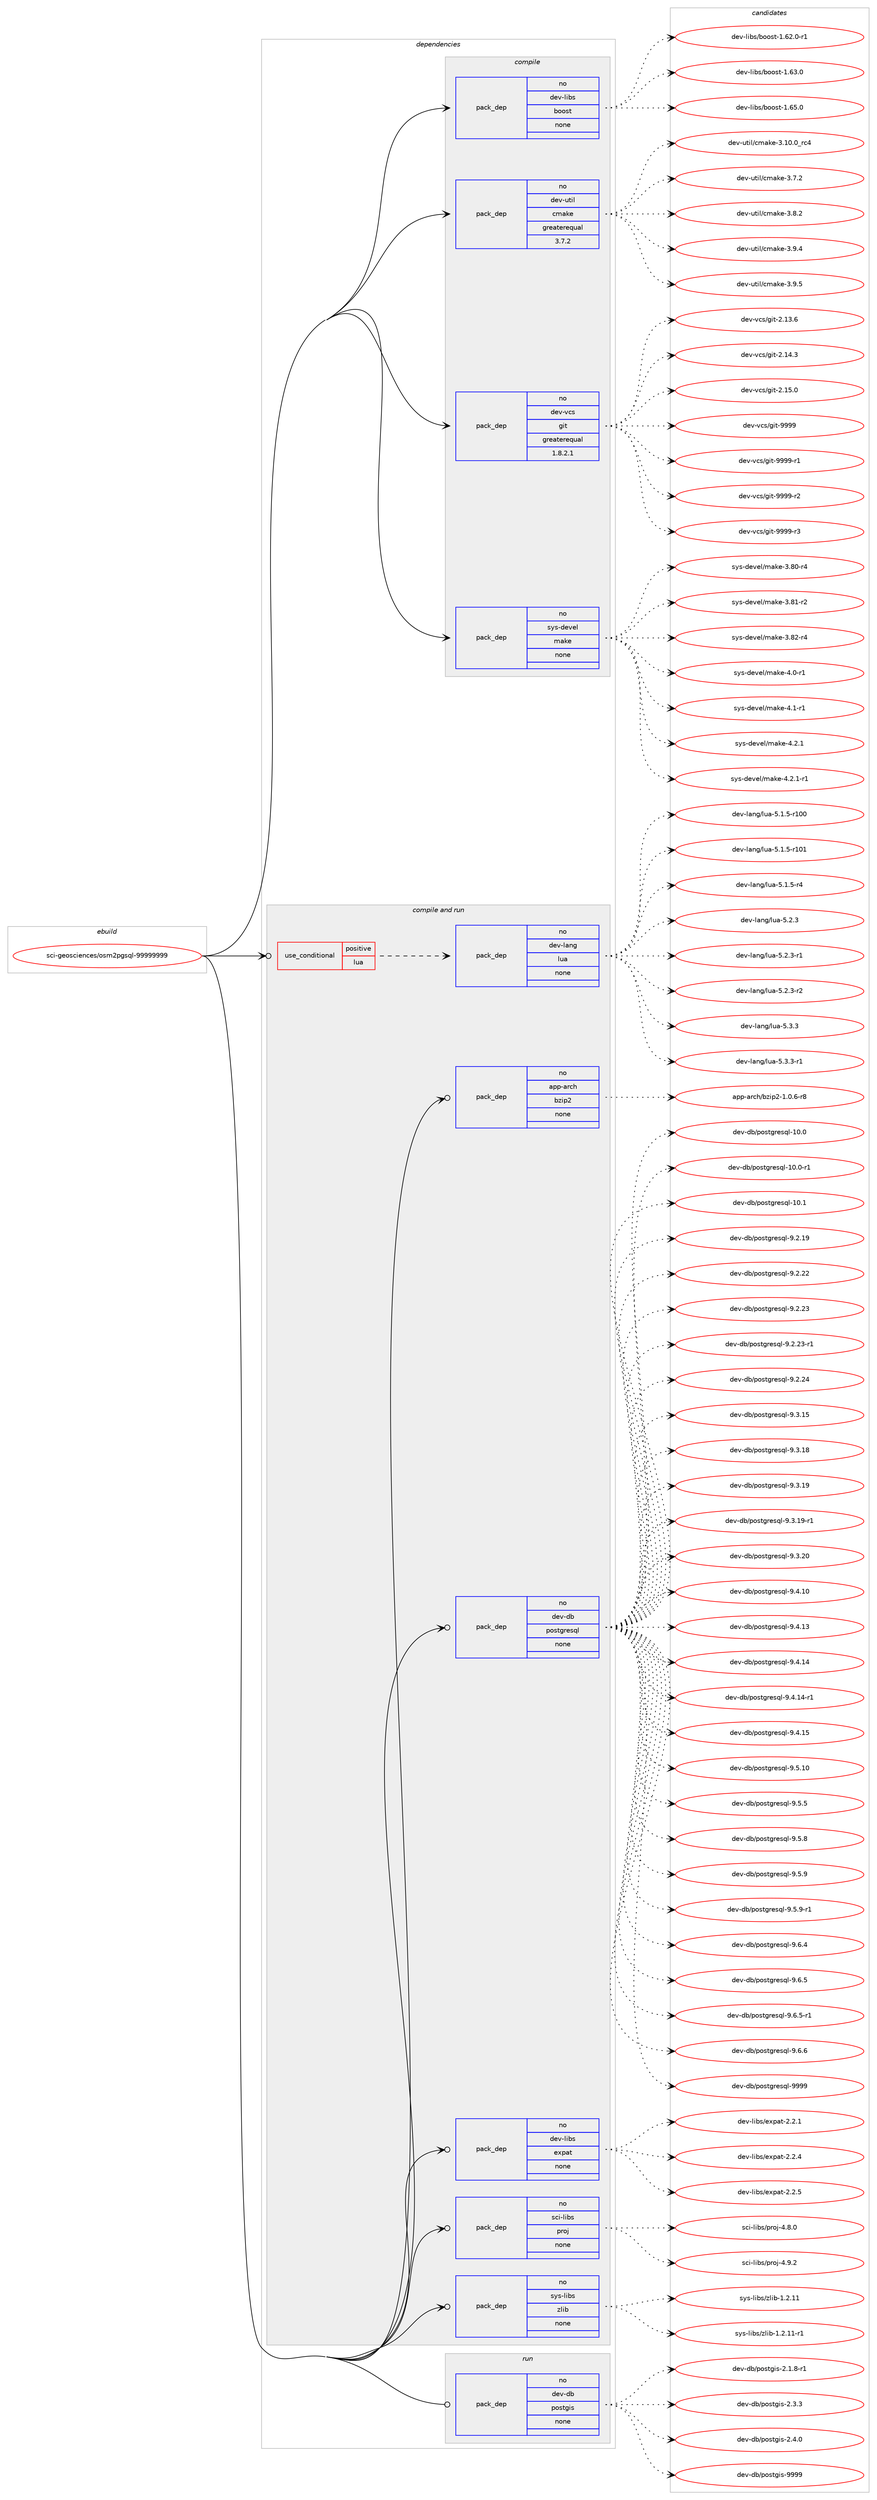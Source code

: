 digraph prolog {

# *************
# Graph options
# *************

newrank=true;
concentrate=true;
compound=true;
graph [rankdir=LR,fontname=Helvetica,fontsize=10,ranksep=1.5];#, ranksep=2.5, nodesep=0.2];
edge  [arrowhead=vee];
node  [fontname=Helvetica,fontsize=10];

# **********
# The ebuild
# **********

subgraph cluster_leftcol {
color=gray;
rank=same;
label=<<i>ebuild</i>>;
id [label="sci-geosciences/osm2pgsql-99999999", color=red, width=4, href="../sci-geosciences/osm2pgsql-99999999.svg"];
}

# ****************
# The dependencies
# ****************

subgraph cluster_midcol {
color=gray;
label=<<i>dependencies</i>>;
subgraph cluster_compile {
fillcolor="#eeeeee";
style=filled;
label=<<i>compile</i>>;
subgraph pack331606 {
dependency449450 [label=<<TABLE BORDER="0" CELLBORDER="1" CELLSPACING="0" CELLPADDING="4" WIDTH="220"><TR><TD ROWSPAN="6" CELLPADDING="30">pack_dep</TD></TR><TR><TD WIDTH="110">no</TD></TR><TR><TD>dev-libs</TD></TR><TR><TD>boost</TD></TR><TR><TD>none</TD></TR><TR><TD></TD></TR></TABLE>>, shape=none, color=blue];
}
id:e -> dependency449450:w [weight=20,style="solid",arrowhead="vee"];
subgraph pack331607 {
dependency449451 [label=<<TABLE BORDER="0" CELLBORDER="1" CELLSPACING="0" CELLPADDING="4" WIDTH="220"><TR><TD ROWSPAN="6" CELLPADDING="30">pack_dep</TD></TR><TR><TD WIDTH="110">no</TD></TR><TR><TD>dev-util</TD></TR><TR><TD>cmake</TD></TR><TR><TD>greaterequal</TD></TR><TR><TD>3.7.2</TD></TR></TABLE>>, shape=none, color=blue];
}
id:e -> dependency449451:w [weight=20,style="solid",arrowhead="vee"];
subgraph pack331608 {
dependency449452 [label=<<TABLE BORDER="0" CELLBORDER="1" CELLSPACING="0" CELLPADDING="4" WIDTH="220"><TR><TD ROWSPAN="6" CELLPADDING="30">pack_dep</TD></TR><TR><TD WIDTH="110">no</TD></TR><TR><TD>dev-vcs</TD></TR><TR><TD>git</TD></TR><TR><TD>greaterequal</TD></TR><TR><TD>1.8.2.1</TD></TR></TABLE>>, shape=none, color=blue];
}
id:e -> dependency449452:w [weight=20,style="solid",arrowhead="vee"];
subgraph pack331609 {
dependency449453 [label=<<TABLE BORDER="0" CELLBORDER="1" CELLSPACING="0" CELLPADDING="4" WIDTH="220"><TR><TD ROWSPAN="6" CELLPADDING="30">pack_dep</TD></TR><TR><TD WIDTH="110">no</TD></TR><TR><TD>sys-devel</TD></TR><TR><TD>make</TD></TR><TR><TD>none</TD></TR><TR><TD></TD></TR></TABLE>>, shape=none, color=blue];
}
id:e -> dependency449453:w [weight=20,style="solid",arrowhead="vee"];
}
subgraph cluster_compileandrun {
fillcolor="#eeeeee";
style=filled;
label=<<i>compile and run</i>>;
subgraph cond110021 {
dependency449454 [label=<<TABLE BORDER="0" CELLBORDER="1" CELLSPACING="0" CELLPADDING="4"><TR><TD ROWSPAN="3" CELLPADDING="10">use_conditional</TD></TR><TR><TD>positive</TD></TR><TR><TD>lua</TD></TR></TABLE>>, shape=none, color=red];
subgraph pack331610 {
dependency449455 [label=<<TABLE BORDER="0" CELLBORDER="1" CELLSPACING="0" CELLPADDING="4" WIDTH="220"><TR><TD ROWSPAN="6" CELLPADDING="30">pack_dep</TD></TR><TR><TD WIDTH="110">no</TD></TR><TR><TD>dev-lang</TD></TR><TR><TD>lua</TD></TR><TR><TD>none</TD></TR><TR><TD></TD></TR></TABLE>>, shape=none, color=blue];
}
dependency449454:e -> dependency449455:w [weight=20,style="dashed",arrowhead="vee"];
}
id:e -> dependency449454:w [weight=20,style="solid",arrowhead="odotvee"];
subgraph pack331611 {
dependency449456 [label=<<TABLE BORDER="0" CELLBORDER="1" CELLSPACING="0" CELLPADDING="4" WIDTH="220"><TR><TD ROWSPAN="6" CELLPADDING="30">pack_dep</TD></TR><TR><TD WIDTH="110">no</TD></TR><TR><TD>app-arch</TD></TR><TR><TD>bzip2</TD></TR><TR><TD>none</TD></TR><TR><TD></TD></TR></TABLE>>, shape=none, color=blue];
}
id:e -> dependency449456:w [weight=20,style="solid",arrowhead="odotvee"];
subgraph pack331612 {
dependency449457 [label=<<TABLE BORDER="0" CELLBORDER="1" CELLSPACING="0" CELLPADDING="4" WIDTH="220"><TR><TD ROWSPAN="6" CELLPADDING="30">pack_dep</TD></TR><TR><TD WIDTH="110">no</TD></TR><TR><TD>dev-db</TD></TR><TR><TD>postgresql</TD></TR><TR><TD>none</TD></TR><TR><TD></TD></TR></TABLE>>, shape=none, color=blue];
}
id:e -> dependency449457:w [weight=20,style="solid",arrowhead="odotvee"];
subgraph pack331613 {
dependency449458 [label=<<TABLE BORDER="0" CELLBORDER="1" CELLSPACING="0" CELLPADDING="4" WIDTH="220"><TR><TD ROWSPAN="6" CELLPADDING="30">pack_dep</TD></TR><TR><TD WIDTH="110">no</TD></TR><TR><TD>dev-libs</TD></TR><TR><TD>expat</TD></TR><TR><TD>none</TD></TR><TR><TD></TD></TR></TABLE>>, shape=none, color=blue];
}
id:e -> dependency449458:w [weight=20,style="solid",arrowhead="odotvee"];
subgraph pack331614 {
dependency449459 [label=<<TABLE BORDER="0" CELLBORDER="1" CELLSPACING="0" CELLPADDING="4" WIDTH="220"><TR><TD ROWSPAN="6" CELLPADDING="30">pack_dep</TD></TR><TR><TD WIDTH="110">no</TD></TR><TR><TD>sci-libs</TD></TR><TR><TD>proj</TD></TR><TR><TD>none</TD></TR><TR><TD></TD></TR></TABLE>>, shape=none, color=blue];
}
id:e -> dependency449459:w [weight=20,style="solid",arrowhead="odotvee"];
subgraph pack331615 {
dependency449460 [label=<<TABLE BORDER="0" CELLBORDER="1" CELLSPACING="0" CELLPADDING="4" WIDTH="220"><TR><TD ROWSPAN="6" CELLPADDING="30">pack_dep</TD></TR><TR><TD WIDTH="110">no</TD></TR><TR><TD>sys-libs</TD></TR><TR><TD>zlib</TD></TR><TR><TD>none</TD></TR><TR><TD></TD></TR></TABLE>>, shape=none, color=blue];
}
id:e -> dependency449460:w [weight=20,style="solid",arrowhead="odotvee"];
}
subgraph cluster_run {
fillcolor="#eeeeee";
style=filled;
label=<<i>run</i>>;
subgraph pack331616 {
dependency449461 [label=<<TABLE BORDER="0" CELLBORDER="1" CELLSPACING="0" CELLPADDING="4" WIDTH="220"><TR><TD ROWSPAN="6" CELLPADDING="30">pack_dep</TD></TR><TR><TD WIDTH="110">no</TD></TR><TR><TD>dev-db</TD></TR><TR><TD>postgis</TD></TR><TR><TD>none</TD></TR><TR><TD></TD></TR></TABLE>>, shape=none, color=blue];
}
id:e -> dependency449461:w [weight=20,style="solid",arrowhead="odot"];
}
}

# **************
# The candidates
# **************

subgraph cluster_choices {
rank=same;
color=gray;
label=<<i>candidates</i>>;

subgraph choice331606 {
color=black;
nodesep=1;
choice10010111845108105981154798111111115116454946545046484511449 [label="dev-libs/boost-1.62.0-r1", color=red, width=4,href="../dev-libs/boost-1.62.0-r1.svg"];
choice1001011184510810598115479811111111511645494654514648 [label="dev-libs/boost-1.63.0", color=red, width=4,href="../dev-libs/boost-1.63.0.svg"];
choice1001011184510810598115479811111111511645494654534648 [label="dev-libs/boost-1.65.0", color=red, width=4,href="../dev-libs/boost-1.65.0.svg"];
dependency449450:e -> choice10010111845108105981154798111111115116454946545046484511449:w [style=dotted,weight="100"];
dependency449450:e -> choice1001011184510810598115479811111111511645494654514648:w [style=dotted,weight="100"];
dependency449450:e -> choice1001011184510810598115479811111111511645494654534648:w [style=dotted,weight="100"];
}
subgraph choice331607 {
color=black;
nodesep=1;
choice1001011184511711610510847991099710710145514649484648951149952 [label="dev-util/cmake-3.10.0_rc4", color=red, width=4,href="../dev-util/cmake-3.10.0_rc4.svg"];
choice10010111845117116105108479910997107101455146554650 [label="dev-util/cmake-3.7.2", color=red, width=4,href="../dev-util/cmake-3.7.2.svg"];
choice10010111845117116105108479910997107101455146564650 [label="dev-util/cmake-3.8.2", color=red, width=4,href="../dev-util/cmake-3.8.2.svg"];
choice10010111845117116105108479910997107101455146574652 [label="dev-util/cmake-3.9.4", color=red, width=4,href="../dev-util/cmake-3.9.4.svg"];
choice10010111845117116105108479910997107101455146574653 [label="dev-util/cmake-3.9.5", color=red, width=4,href="../dev-util/cmake-3.9.5.svg"];
dependency449451:e -> choice1001011184511711610510847991099710710145514649484648951149952:w [style=dotted,weight="100"];
dependency449451:e -> choice10010111845117116105108479910997107101455146554650:w [style=dotted,weight="100"];
dependency449451:e -> choice10010111845117116105108479910997107101455146564650:w [style=dotted,weight="100"];
dependency449451:e -> choice10010111845117116105108479910997107101455146574652:w [style=dotted,weight="100"];
dependency449451:e -> choice10010111845117116105108479910997107101455146574653:w [style=dotted,weight="100"];
}
subgraph choice331608 {
color=black;
nodesep=1;
choice10010111845118991154710310511645504649514654 [label="dev-vcs/git-2.13.6", color=red, width=4,href="../dev-vcs/git-2.13.6.svg"];
choice10010111845118991154710310511645504649524651 [label="dev-vcs/git-2.14.3", color=red, width=4,href="../dev-vcs/git-2.14.3.svg"];
choice10010111845118991154710310511645504649534648 [label="dev-vcs/git-2.15.0", color=red, width=4,href="../dev-vcs/git-2.15.0.svg"];
choice1001011184511899115471031051164557575757 [label="dev-vcs/git-9999", color=red, width=4,href="../dev-vcs/git-9999.svg"];
choice10010111845118991154710310511645575757574511449 [label="dev-vcs/git-9999-r1", color=red, width=4,href="../dev-vcs/git-9999-r1.svg"];
choice10010111845118991154710310511645575757574511450 [label="dev-vcs/git-9999-r2", color=red, width=4,href="../dev-vcs/git-9999-r2.svg"];
choice10010111845118991154710310511645575757574511451 [label="dev-vcs/git-9999-r3", color=red, width=4,href="../dev-vcs/git-9999-r3.svg"];
dependency449452:e -> choice10010111845118991154710310511645504649514654:w [style=dotted,weight="100"];
dependency449452:e -> choice10010111845118991154710310511645504649524651:w [style=dotted,weight="100"];
dependency449452:e -> choice10010111845118991154710310511645504649534648:w [style=dotted,weight="100"];
dependency449452:e -> choice1001011184511899115471031051164557575757:w [style=dotted,weight="100"];
dependency449452:e -> choice10010111845118991154710310511645575757574511449:w [style=dotted,weight="100"];
dependency449452:e -> choice10010111845118991154710310511645575757574511450:w [style=dotted,weight="100"];
dependency449452:e -> choice10010111845118991154710310511645575757574511451:w [style=dotted,weight="100"];
}
subgraph choice331609 {
color=black;
nodesep=1;
choice11512111545100101118101108471099710710145514656484511452 [label="sys-devel/make-3.80-r4", color=red, width=4,href="../sys-devel/make-3.80-r4.svg"];
choice11512111545100101118101108471099710710145514656494511450 [label="sys-devel/make-3.81-r2", color=red, width=4,href="../sys-devel/make-3.81-r2.svg"];
choice11512111545100101118101108471099710710145514656504511452 [label="sys-devel/make-3.82-r4", color=red, width=4,href="../sys-devel/make-3.82-r4.svg"];
choice115121115451001011181011084710997107101455246484511449 [label="sys-devel/make-4.0-r1", color=red, width=4,href="../sys-devel/make-4.0-r1.svg"];
choice115121115451001011181011084710997107101455246494511449 [label="sys-devel/make-4.1-r1", color=red, width=4,href="../sys-devel/make-4.1-r1.svg"];
choice115121115451001011181011084710997107101455246504649 [label="sys-devel/make-4.2.1", color=red, width=4,href="../sys-devel/make-4.2.1.svg"];
choice1151211154510010111810110847109971071014552465046494511449 [label="sys-devel/make-4.2.1-r1", color=red, width=4,href="../sys-devel/make-4.2.1-r1.svg"];
dependency449453:e -> choice11512111545100101118101108471099710710145514656484511452:w [style=dotted,weight="100"];
dependency449453:e -> choice11512111545100101118101108471099710710145514656494511450:w [style=dotted,weight="100"];
dependency449453:e -> choice11512111545100101118101108471099710710145514656504511452:w [style=dotted,weight="100"];
dependency449453:e -> choice115121115451001011181011084710997107101455246484511449:w [style=dotted,weight="100"];
dependency449453:e -> choice115121115451001011181011084710997107101455246494511449:w [style=dotted,weight="100"];
dependency449453:e -> choice115121115451001011181011084710997107101455246504649:w [style=dotted,weight="100"];
dependency449453:e -> choice1151211154510010111810110847109971071014552465046494511449:w [style=dotted,weight="100"];
}
subgraph choice331610 {
color=black;
nodesep=1;
choice1001011184510897110103471081179745534649465345114494848 [label="dev-lang/lua-5.1.5-r100", color=red, width=4,href="../dev-lang/lua-5.1.5-r100.svg"];
choice1001011184510897110103471081179745534649465345114494849 [label="dev-lang/lua-5.1.5-r101", color=red, width=4,href="../dev-lang/lua-5.1.5-r101.svg"];
choice100101118451089711010347108117974553464946534511452 [label="dev-lang/lua-5.1.5-r4", color=red, width=4,href="../dev-lang/lua-5.1.5-r4.svg"];
choice10010111845108971101034710811797455346504651 [label="dev-lang/lua-5.2.3", color=red, width=4,href="../dev-lang/lua-5.2.3.svg"];
choice100101118451089711010347108117974553465046514511449 [label="dev-lang/lua-5.2.3-r1", color=red, width=4,href="../dev-lang/lua-5.2.3-r1.svg"];
choice100101118451089711010347108117974553465046514511450 [label="dev-lang/lua-5.2.3-r2", color=red, width=4,href="../dev-lang/lua-5.2.3-r2.svg"];
choice10010111845108971101034710811797455346514651 [label="dev-lang/lua-5.3.3", color=red, width=4,href="../dev-lang/lua-5.3.3.svg"];
choice100101118451089711010347108117974553465146514511449 [label="dev-lang/lua-5.3.3-r1", color=red, width=4,href="../dev-lang/lua-5.3.3-r1.svg"];
dependency449455:e -> choice1001011184510897110103471081179745534649465345114494848:w [style=dotted,weight="100"];
dependency449455:e -> choice1001011184510897110103471081179745534649465345114494849:w [style=dotted,weight="100"];
dependency449455:e -> choice100101118451089711010347108117974553464946534511452:w [style=dotted,weight="100"];
dependency449455:e -> choice10010111845108971101034710811797455346504651:w [style=dotted,weight="100"];
dependency449455:e -> choice100101118451089711010347108117974553465046514511449:w [style=dotted,weight="100"];
dependency449455:e -> choice100101118451089711010347108117974553465046514511450:w [style=dotted,weight="100"];
dependency449455:e -> choice10010111845108971101034710811797455346514651:w [style=dotted,weight="100"];
dependency449455:e -> choice100101118451089711010347108117974553465146514511449:w [style=dotted,weight="100"];
}
subgraph choice331611 {
color=black;
nodesep=1;
choice971121124597114991044798122105112504549464846544511456 [label="app-arch/bzip2-1.0.6-r8", color=red, width=4,href="../app-arch/bzip2-1.0.6-r8.svg"];
dependency449456:e -> choice971121124597114991044798122105112504549464846544511456:w [style=dotted,weight="100"];
}
subgraph choice331612 {
color=black;
nodesep=1;
choice1001011184510098471121111151161031141011151131084549484648 [label="dev-db/postgresql-10.0", color=red, width=4,href="../dev-db/postgresql-10.0.svg"];
choice10010111845100984711211111511610311410111511310845494846484511449 [label="dev-db/postgresql-10.0-r1", color=red, width=4,href="../dev-db/postgresql-10.0-r1.svg"];
choice1001011184510098471121111151161031141011151131084549484649 [label="dev-db/postgresql-10.1", color=red, width=4,href="../dev-db/postgresql-10.1.svg"];
choice10010111845100984711211111511610311410111511310845574650464957 [label="dev-db/postgresql-9.2.19", color=red, width=4,href="../dev-db/postgresql-9.2.19.svg"];
choice10010111845100984711211111511610311410111511310845574650465050 [label="dev-db/postgresql-9.2.22", color=red, width=4,href="../dev-db/postgresql-9.2.22.svg"];
choice10010111845100984711211111511610311410111511310845574650465051 [label="dev-db/postgresql-9.2.23", color=red, width=4,href="../dev-db/postgresql-9.2.23.svg"];
choice100101118451009847112111115116103114101115113108455746504650514511449 [label="dev-db/postgresql-9.2.23-r1", color=red, width=4,href="../dev-db/postgresql-9.2.23-r1.svg"];
choice10010111845100984711211111511610311410111511310845574650465052 [label="dev-db/postgresql-9.2.24", color=red, width=4,href="../dev-db/postgresql-9.2.24.svg"];
choice10010111845100984711211111511610311410111511310845574651464953 [label="dev-db/postgresql-9.3.15", color=red, width=4,href="../dev-db/postgresql-9.3.15.svg"];
choice10010111845100984711211111511610311410111511310845574651464956 [label="dev-db/postgresql-9.3.18", color=red, width=4,href="../dev-db/postgresql-9.3.18.svg"];
choice10010111845100984711211111511610311410111511310845574651464957 [label="dev-db/postgresql-9.3.19", color=red, width=4,href="../dev-db/postgresql-9.3.19.svg"];
choice100101118451009847112111115116103114101115113108455746514649574511449 [label="dev-db/postgresql-9.3.19-r1", color=red, width=4,href="../dev-db/postgresql-9.3.19-r1.svg"];
choice10010111845100984711211111511610311410111511310845574651465048 [label="dev-db/postgresql-9.3.20", color=red, width=4,href="../dev-db/postgresql-9.3.20.svg"];
choice10010111845100984711211111511610311410111511310845574652464948 [label="dev-db/postgresql-9.4.10", color=red, width=4,href="../dev-db/postgresql-9.4.10.svg"];
choice10010111845100984711211111511610311410111511310845574652464951 [label="dev-db/postgresql-9.4.13", color=red, width=4,href="../dev-db/postgresql-9.4.13.svg"];
choice10010111845100984711211111511610311410111511310845574652464952 [label="dev-db/postgresql-9.4.14", color=red, width=4,href="../dev-db/postgresql-9.4.14.svg"];
choice100101118451009847112111115116103114101115113108455746524649524511449 [label="dev-db/postgresql-9.4.14-r1", color=red, width=4,href="../dev-db/postgresql-9.4.14-r1.svg"];
choice10010111845100984711211111511610311410111511310845574652464953 [label="dev-db/postgresql-9.4.15", color=red, width=4,href="../dev-db/postgresql-9.4.15.svg"];
choice10010111845100984711211111511610311410111511310845574653464948 [label="dev-db/postgresql-9.5.10", color=red, width=4,href="../dev-db/postgresql-9.5.10.svg"];
choice100101118451009847112111115116103114101115113108455746534653 [label="dev-db/postgresql-9.5.5", color=red, width=4,href="../dev-db/postgresql-9.5.5.svg"];
choice100101118451009847112111115116103114101115113108455746534656 [label="dev-db/postgresql-9.5.8", color=red, width=4,href="../dev-db/postgresql-9.5.8.svg"];
choice100101118451009847112111115116103114101115113108455746534657 [label="dev-db/postgresql-9.5.9", color=red, width=4,href="../dev-db/postgresql-9.5.9.svg"];
choice1001011184510098471121111151161031141011151131084557465346574511449 [label="dev-db/postgresql-9.5.9-r1", color=red, width=4,href="../dev-db/postgresql-9.5.9-r1.svg"];
choice100101118451009847112111115116103114101115113108455746544652 [label="dev-db/postgresql-9.6.4", color=red, width=4,href="../dev-db/postgresql-9.6.4.svg"];
choice100101118451009847112111115116103114101115113108455746544653 [label="dev-db/postgresql-9.6.5", color=red, width=4,href="../dev-db/postgresql-9.6.5.svg"];
choice1001011184510098471121111151161031141011151131084557465446534511449 [label="dev-db/postgresql-9.6.5-r1", color=red, width=4,href="../dev-db/postgresql-9.6.5-r1.svg"];
choice100101118451009847112111115116103114101115113108455746544654 [label="dev-db/postgresql-9.6.6", color=red, width=4,href="../dev-db/postgresql-9.6.6.svg"];
choice1001011184510098471121111151161031141011151131084557575757 [label="dev-db/postgresql-9999", color=red, width=4,href="../dev-db/postgresql-9999.svg"];
dependency449457:e -> choice1001011184510098471121111151161031141011151131084549484648:w [style=dotted,weight="100"];
dependency449457:e -> choice10010111845100984711211111511610311410111511310845494846484511449:w [style=dotted,weight="100"];
dependency449457:e -> choice1001011184510098471121111151161031141011151131084549484649:w [style=dotted,weight="100"];
dependency449457:e -> choice10010111845100984711211111511610311410111511310845574650464957:w [style=dotted,weight="100"];
dependency449457:e -> choice10010111845100984711211111511610311410111511310845574650465050:w [style=dotted,weight="100"];
dependency449457:e -> choice10010111845100984711211111511610311410111511310845574650465051:w [style=dotted,weight="100"];
dependency449457:e -> choice100101118451009847112111115116103114101115113108455746504650514511449:w [style=dotted,weight="100"];
dependency449457:e -> choice10010111845100984711211111511610311410111511310845574650465052:w [style=dotted,weight="100"];
dependency449457:e -> choice10010111845100984711211111511610311410111511310845574651464953:w [style=dotted,weight="100"];
dependency449457:e -> choice10010111845100984711211111511610311410111511310845574651464956:w [style=dotted,weight="100"];
dependency449457:e -> choice10010111845100984711211111511610311410111511310845574651464957:w [style=dotted,weight="100"];
dependency449457:e -> choice100101118451009847112111115116103114101115113108455746514649574511449:w [style=dotted,weight="100"];
dependency449457:e -> choice10010111845100984711211111511610311410111511310845574651465048:w [style=dotted,weight="100"];
dependency449457:e -> choice10010111845100984711211111511610311410111511310845574652464948:w [style=dotted,weight="100"];
dependency449457:e -> choice10010111845100984711211111511610311410111511310845574652464951:w [style=dotted,weight="100"];
dependency449457:e -> choice10010111845100984711211111511610311410111511310845574652464952:w [style=dotted,weight="100"];
dependency449457:e -> choice100101118451009847112111115116103114101115113108455746524649524511449:w [style=dotted,weight="100"];
dependency449457:e -> choice10010111845100984711211111511610311410111511310845574652464953:w [style=dotted,weight="100"];
dependency449457:e -> choice10010111845100984711211111511610311410111511310845574653464948:w [style=dotted,weight="100"];
dependency449457:e -> choice100101118451009847112111115116103114101115113108455746534653:w [style=dotted,weight="100"];
dependency449457:e -> choice100101118451009847112111115116103114101115113108455746534656:w [style=dotted,weight="100"];
dependency449457:e -> choice100101118451009847112111115116103114101115113108455746534657:w [style=dotted,weight="100"];
dependency449457:e -> choice1001011184510098471121111151161031141011151131084557465346574511449:w [style=dotted,weight="100"];
dependency449457:e -> choice100101118451009847112111115116103114101115113108455746544652:w [style=dotted,weight="100"];
dependency449457:e -> choice100101118451009847112111115116103114101115113108455746544653:w [style=dotted,weight="100"];
dependency449457:e -> choice1001011184510098471121111151161031141011151131084557465446534511449:w [style=dotted,weight="100"];
dependency449457:e -> choice100101118451009847112111115116103114101115113108455746544654:w [style=dotted,weight="100"];
dependency449457:e -> choice1001011184510098471121111151161031141011151131084557575757:w [style=dotted,weight="100"];
}
subgraph choice331613 {
color=black;
nodesep=1;
choice10010111845108105981154710112011297116455046504649 [label="dev-libs/expat-2.2.1", color=red, width=4,href="../dev-libs/expat-2.2.1.svg"];
choice10010111845108105981154710112011297116455046504652 [label="dev-libs/expat-2.2.4", color=red, width=4,href="../dev-libs/expat-2.2.4.svg"];
choice10010111845108105981154710112011297116455046504653 [label="dev-libs/expat-2.2.5", color=red, width=4,href="../dev-libs/expat-2.2.5.svg"];
dependency449458:e -> choice10010111845108105981154710112011297116455046504649:w [style=dotted,weight="100"];
dependency449458:e -> choice10010111845108105981154710112011297116455046504652:w [style=dotted,weight="100"];
dependency449458:e -> choice10010111845108105981154710112011297116455046504653:w [style=dotted,weight="100"];
}
subgraph choice331614 {
color=black;
nodesep=1;
choice11599105451081059811547112114111106455246564648 [label="sci-libs/proj-4.8.0", color=red, width=4,href="../sci-libs/proj-4.8.0.svg"];
choice11599105451081059811547112114111106455246574650 [label="sci-libs/proj-4.9.2", color=red, width=4,href="../sci-libs/proj-4.9.2.svg"];
dependency449459:e -> choice11599105451081059811547112114111106455246564648:w [style=dotted,weight="100"];
dependency449459:e -> choice11599105451081059811547112114111106455246574650:w [style=dotted,weight="100"];
}
subgraph choice331615 {
color=black;
nodesep=1;
choice1151211154510810598115471221081059845494650464949 [label="sys-libs/zlib-1.2.11", color=red, width=4,href="../sys-libs/zlib-1.2.11.svg"];
choice11512111545108105981154712210810598454946504649494511449 [label="sys-libs/zlib-1.2.11-r1", color=red, width=4,href="../sys-libs/zlib-1.2.11-r1.svg"];
dependency449460:e -> choice1151211154510810598115471221081059845494650464949:w [style=dotted,weight="100"];
dependency449460:e -> choice11512111545108105981154712210810598454946504649494511449:w [style=dotted,weight="100"];
}
subgraph choice331616 {
color=black;
nodesep=1;
choice1001011184510098471121111151161031051154550464946564511449 [label="dev-db/postgis-2.1.8-r1", color=red, width=4,href="../dev-db/postgis-2.1.8-r1.svg"];
choice100101118451009847112111115116103105115455046514651 [label="dev-db/postgis-2.3.3", color=red, width=4,href="../dev-db/postgis-2.3.3.svg"];
choice100101118451009847112111115116103105115455046524648 [label="dev-db/postgis-2.4.0", color=red, width=4,href="../dev-db/postgis-2.4.0.svg"];
choice1001011184510098471121111151161031051154557575757 [label="dev-db/postgis-9999", color=red, width=4,href="../dev-db/postgis-9999.svg"];
dependency449461:e -> choice1001011184510098471121111151161031051154550464946564511449:w [style=dotted,weight="100"];
dependency449461:e -> choice100101118451009847112111115116103105115455046514651:w [style=dotted,weight="100"];
dependency449461:e -> choice100101118451009847112111115116103105115455046524648:w [style=dotted,weight="100"];
dependency449461:e -> choice1001011184510098471121111151161031051154557575757:w [style=dotted,weight="100"];
}
}

}
